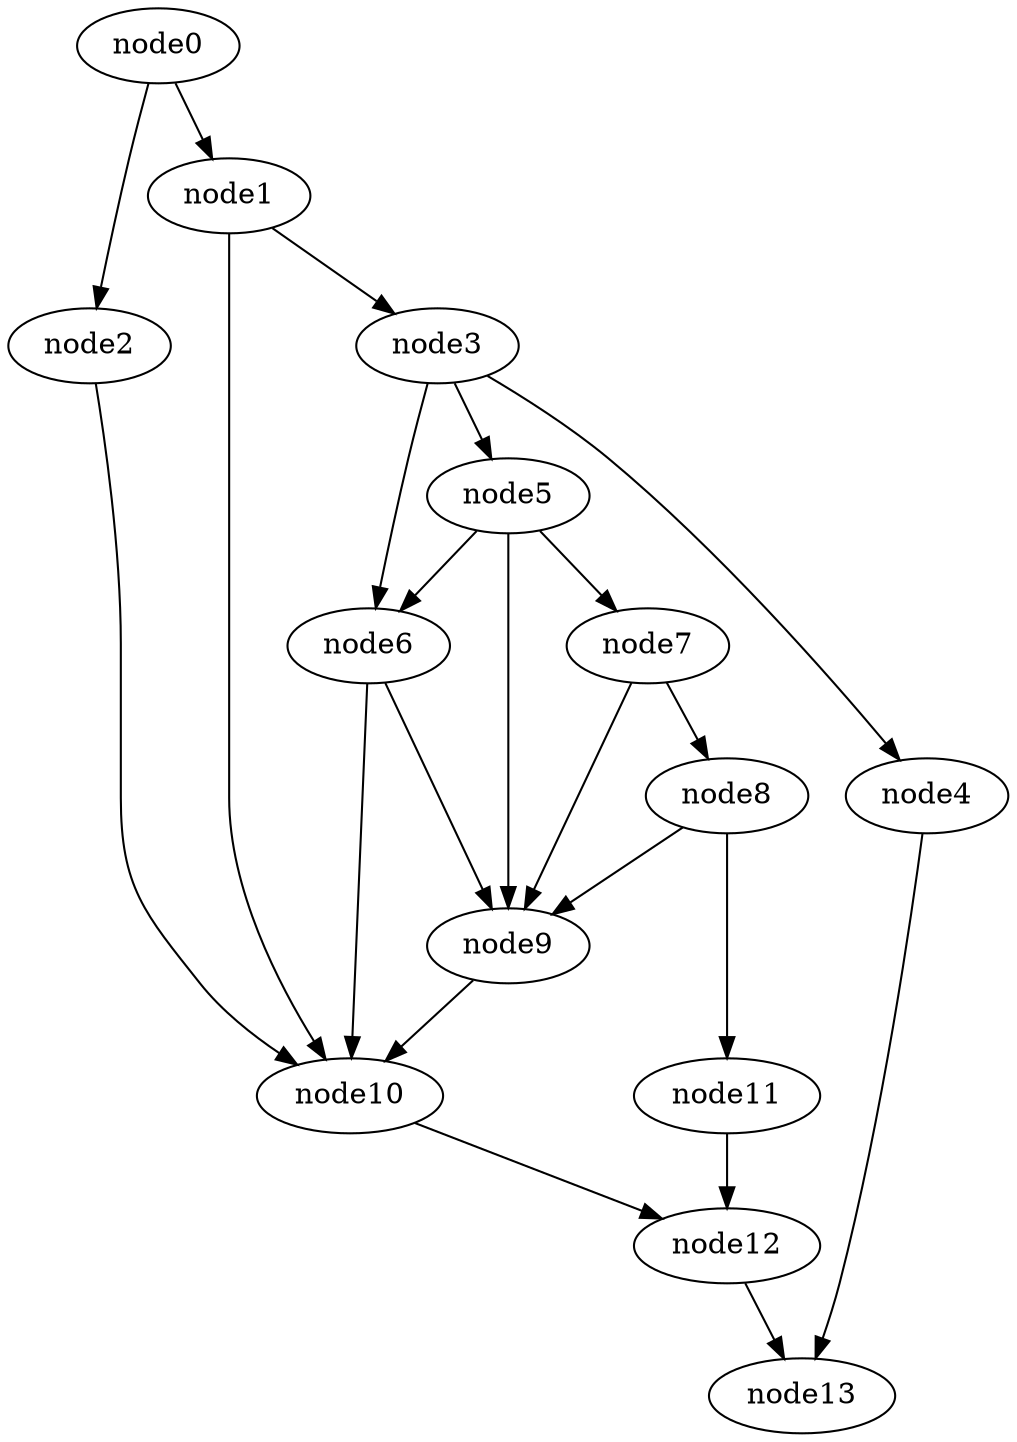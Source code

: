 digraph g{
	node13
	node12 -> node13
	node11 -> node12
	node10 -> node12
	node9 -> node10
	node8 -> node11
	node8 -> node9
	node7 -> node9
	node7 -> node8
	node6 -> node10
	node6 -> node9
	node5 -> node9
	node5 -> node7
	node5 -> node6
	node4 -> node13
	node3 -> node6
	node3 -> node5
	node3 -> node4
	node2 -> node10
	node1 -> node10
	node1 -> node3
	node0 -> node2
	node0 -> node1
}
